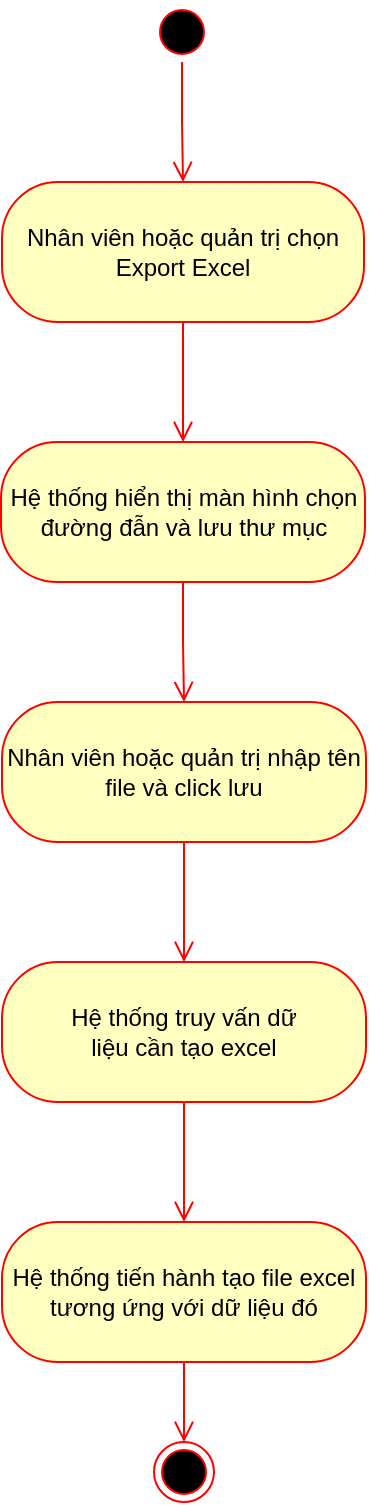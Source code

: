 <mxfile version="16.5.1" type="device"><diagram id="5Nkh02nRiunmRE9W5ZZ9" name="Page-1"><mxGraphModel dx="1038" dy="689" grid="1" gridSize="10" guides="1" tooltips="1" connect="1" arrows="1" fold="1" page="1" pageScale="1" pageWidth="850" pageHeight="1100" math="0" shadow="0"><root><mxCell id="0"/><mxCell id="1" parent="0"/><mxCell id="l2NyTCp4lnOGOtgmk-Bp-1" value="" style="ellipse;html=1;shape=startState;fillColor=#000000;strokeColor=#ff0000;" vertex="1" parent="1"><mxGeometry x="410" y="310" width="30" height="30" as="geometry"/></mxCell><mxCell id="l2NyTCp4lnOGOtgmk-Bp-2" value="" style="edgeStyle=orthogonalEdgeStyle;html=1;verticalAlign=bottom;endArrow=open;endSize=8;strokeColor=#ff0000;rounded=0;" edge="1" source="l2NyTCp4lnOGOtgmk-Bp-1" parent="1" target="l2NyTCp4lnOGOtgmk-Bp-4"><mxGeometry relative="1" as="geometry"><mxPoint x="425" y="400" as="targetPoint"/></mxGeometry></mxCell><mxCell id="l2NyTCp4lnOGOtgmk-Bp-3" value="" style="ellipse;html=1;shape=endState;fillColor=#000000;strokeColor=#ff0000;" vertex="1" parent="1"><mxGeometry x="411" y="1030" width="30" height="30" as="geometry"/></mxCell><mxCell id="l2NyTCp4lnOGOtgmk-Bp-4" value="Nhân viên hoặc quản trị chọn Export Excel" style="rounded=1;whiteSpace=wrap;html=1;arcSize=40;fontColor=#000000;fillColor=#ffffc0;strokeColor=#ff0000;" vertex="1" parent="1"><mxGeometry x="335" y="400" width="181" height="70" as="geometry"/></mxCell><mxCell id="l2NyTCp4lnOGOtgmk-Bp-5" value="" style="edgeStyle=orthogonalEdgeStyle;html=1;verticalAlign=bottom;endArrow=open;endSize=8;strokeColor=#ff0000;rounded=0;" edge="1" source="l2NyTCp4lnOGOtgmk-Bp-4" parent="1" target="l2NyTCp4lnOGOtgmk-Bp-6"><mxGeometry relative="1" as="geometry"><mxPoint x="425" y="500" as="targetPoint"/><Array as="points"/></mxGeometry></mxCell><mxCell id="l2NyTCp4lnOGOtgmk-Bp-6" value="Hệ thống hiển thị màn hình chọn đường đẫn và lưu thư mục" style="rounded=1;whiteSpace=wrap;html=1;arcSize=40;fontColor=#000000;fillColor=#ffffc0;strokeColor=#ff0000;" vertex="1" parent="1"><mxGeometry x="334.5" y="530" width="182" height="70" as="geometry"/></mxCell><mxCell id="l2NyTCp4lnOGOtgmk-Bp-8" value="Hệ thống truy vấn dữ &lt;br&gt;liệu cần tạo excel" style="rounded=1;whiteSpace=wrap;html=1;arcSize=40;fontColor=#000000;fillColor=#ffffc0;strokeColor=#ff0000;" vertex="1" parent="1"><mxGeometry x="335" y="790" width="182" height="70" as="geometry"/></mxCell><mxCell id="l2NyTCp4lnOGOtgmk-Bp-9" value="Hệ thống tiến hành tạo file excel&lt;br&gt;tương ứng với dữ liệu đó" style="rounded=1;whiteSpace=wrap;html=1;arcSize=40;fontColor=#000000;fillColor=#ffffc0;strokeColor=#ff0000;" vertex="1" parent="1"><mxGeometry x="335" y="920" width="182" height="70" as="geometry"/></mxCell><mxCell id="l2NyTCp4lnOGOtgmk-Bp-10" value="Nhân viên hoặc quản trị nhập tên file và click lưu" style="rounded=1;whiteSpace=wrap;html=1;arcSize=40;fontColor=#000000;fillColor=#ffffc0;strokeColor=#ff0000;" vertex="1" parent="1"><mxGeometry x="335" y="660" width="182" height="70" as="geometry"/></mxCell><mxCell id="l2NyTCp4lnOGOtgmk-Bp-12" value="" style="edgeStyle=orthogonalEdgeStyle;html=1;verticalAlign=bottom;endArrow=open;endSize=8;strokeColor=#ff0000;rounded=0;" edge="1" parent="1" source="l2NyTCp4lnOGOtgmk-Bp-6" target="l2NyTCp4lnOGOtgmk-Bp-10"><mxGeometry relative="1" as="geometry"><mxPoint x="440" y="780" as="targetPoint"/><mxPoint x="435.5" y="480" as="sourcePoint"/><Array as="points"/></mxGeometry></mxCell><mxCell id="l2NyTCp4lnOGOtgmk-Bp-13" value="" style="edgeStyle=orthogonalEdgeStyle;html=1;verticalAlign=bottom;endArrow=open;endSize=8;strokeColor=#ff0000;rounded=0;" edge="1" parent="1" source="l2NyTCp4lnOGOtgmk-Bp-10" target="l2NyTCp4lnOGOtgmk-Bp-8"><mxGeometry relative="1" as="geometry"><mxPoint x="445.5" y="550" as="targetPoint"/><mxPoint x="445.5" y="490" as="sourcePoint"/><Array as="points"/></mxGeometry></mxCell><mxCell id="l2NyTCp4lnOGOtgmk-Bp-14" value="" style="edgeStyle=orthogonalEdgeStyle;html=1;verticalAlign=bottom;endArrow=open;endSize=8;strokeColor=#ff0000;rounded=0;" edge="1" parent="1" source="l2NyTCp4lnOGOtgmk-Bp-8" target="l2NyTCp4lnOGOtgmk-Bp-9"><mxGeometry relative="1" as="geometry"><mxPoint x="436" y="800" as="targetPoint"/><mxPoint x="436" y="740" as="sourcePoint"/><Array as="points"/></mxGeometry></mxCell><mxCell id="l2NyTCp4lnOGOtgmk-Bp-15" value="" style="edgeStyle=orthogonalEdgeStyle;html=1;verticalAlign=bottom;endArrow=open;endSize=8;strokeColor=#ff0000;rounded=0;" edge="1" parent="1" source="l2NyTCp4lnOGOtgmk-Bp-9" target="l2NyTCp4lnOGOtgmk-Bp-3"><mxGeometry relative="1" as="geometry"><mxPoint x="446" y="810" as="targetPoint"/><mxPoint x="446" y="750" as="sourcePoint"/><Array as="points"/></mxGeometry></mxCell></root></mxGraphModel></diagram></mxfile>